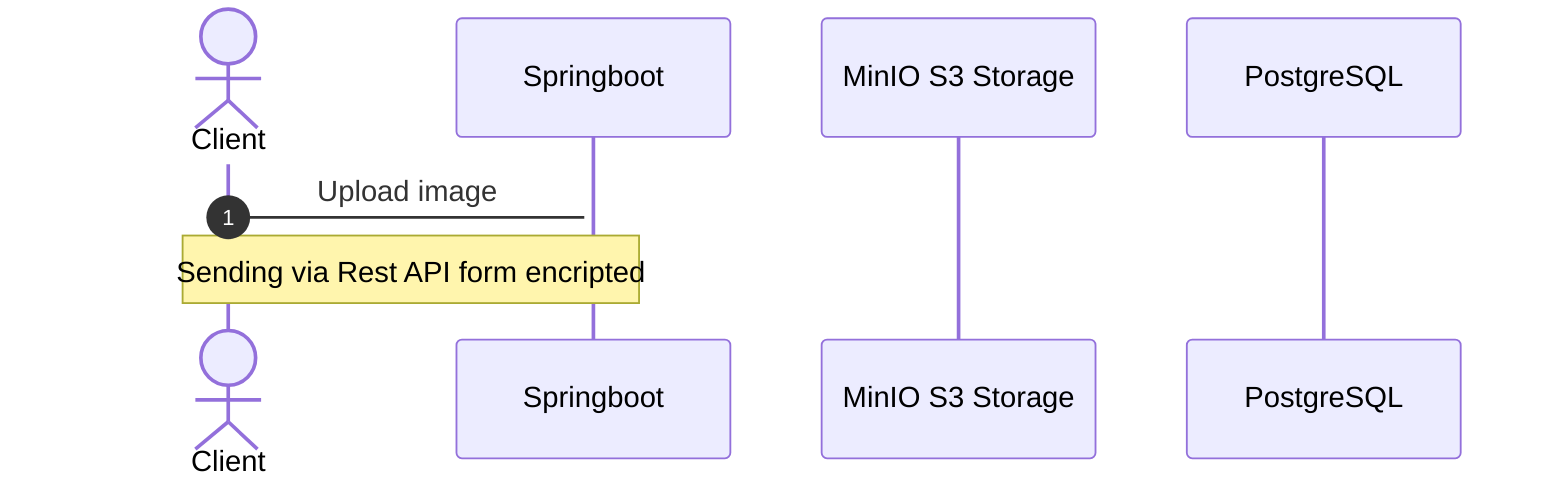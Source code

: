 sequenceDiagram
    autonumber
    actor client AS Client
    participant backend AS Springboot
    participant minio AS MinIO S3 Storage
    participant postgres AS PostgreSQL

    activate backend
    activate minio
    activate postgres

    client->backend: Upload image
    Note over client,backend: Sending via Rest API form encripted
